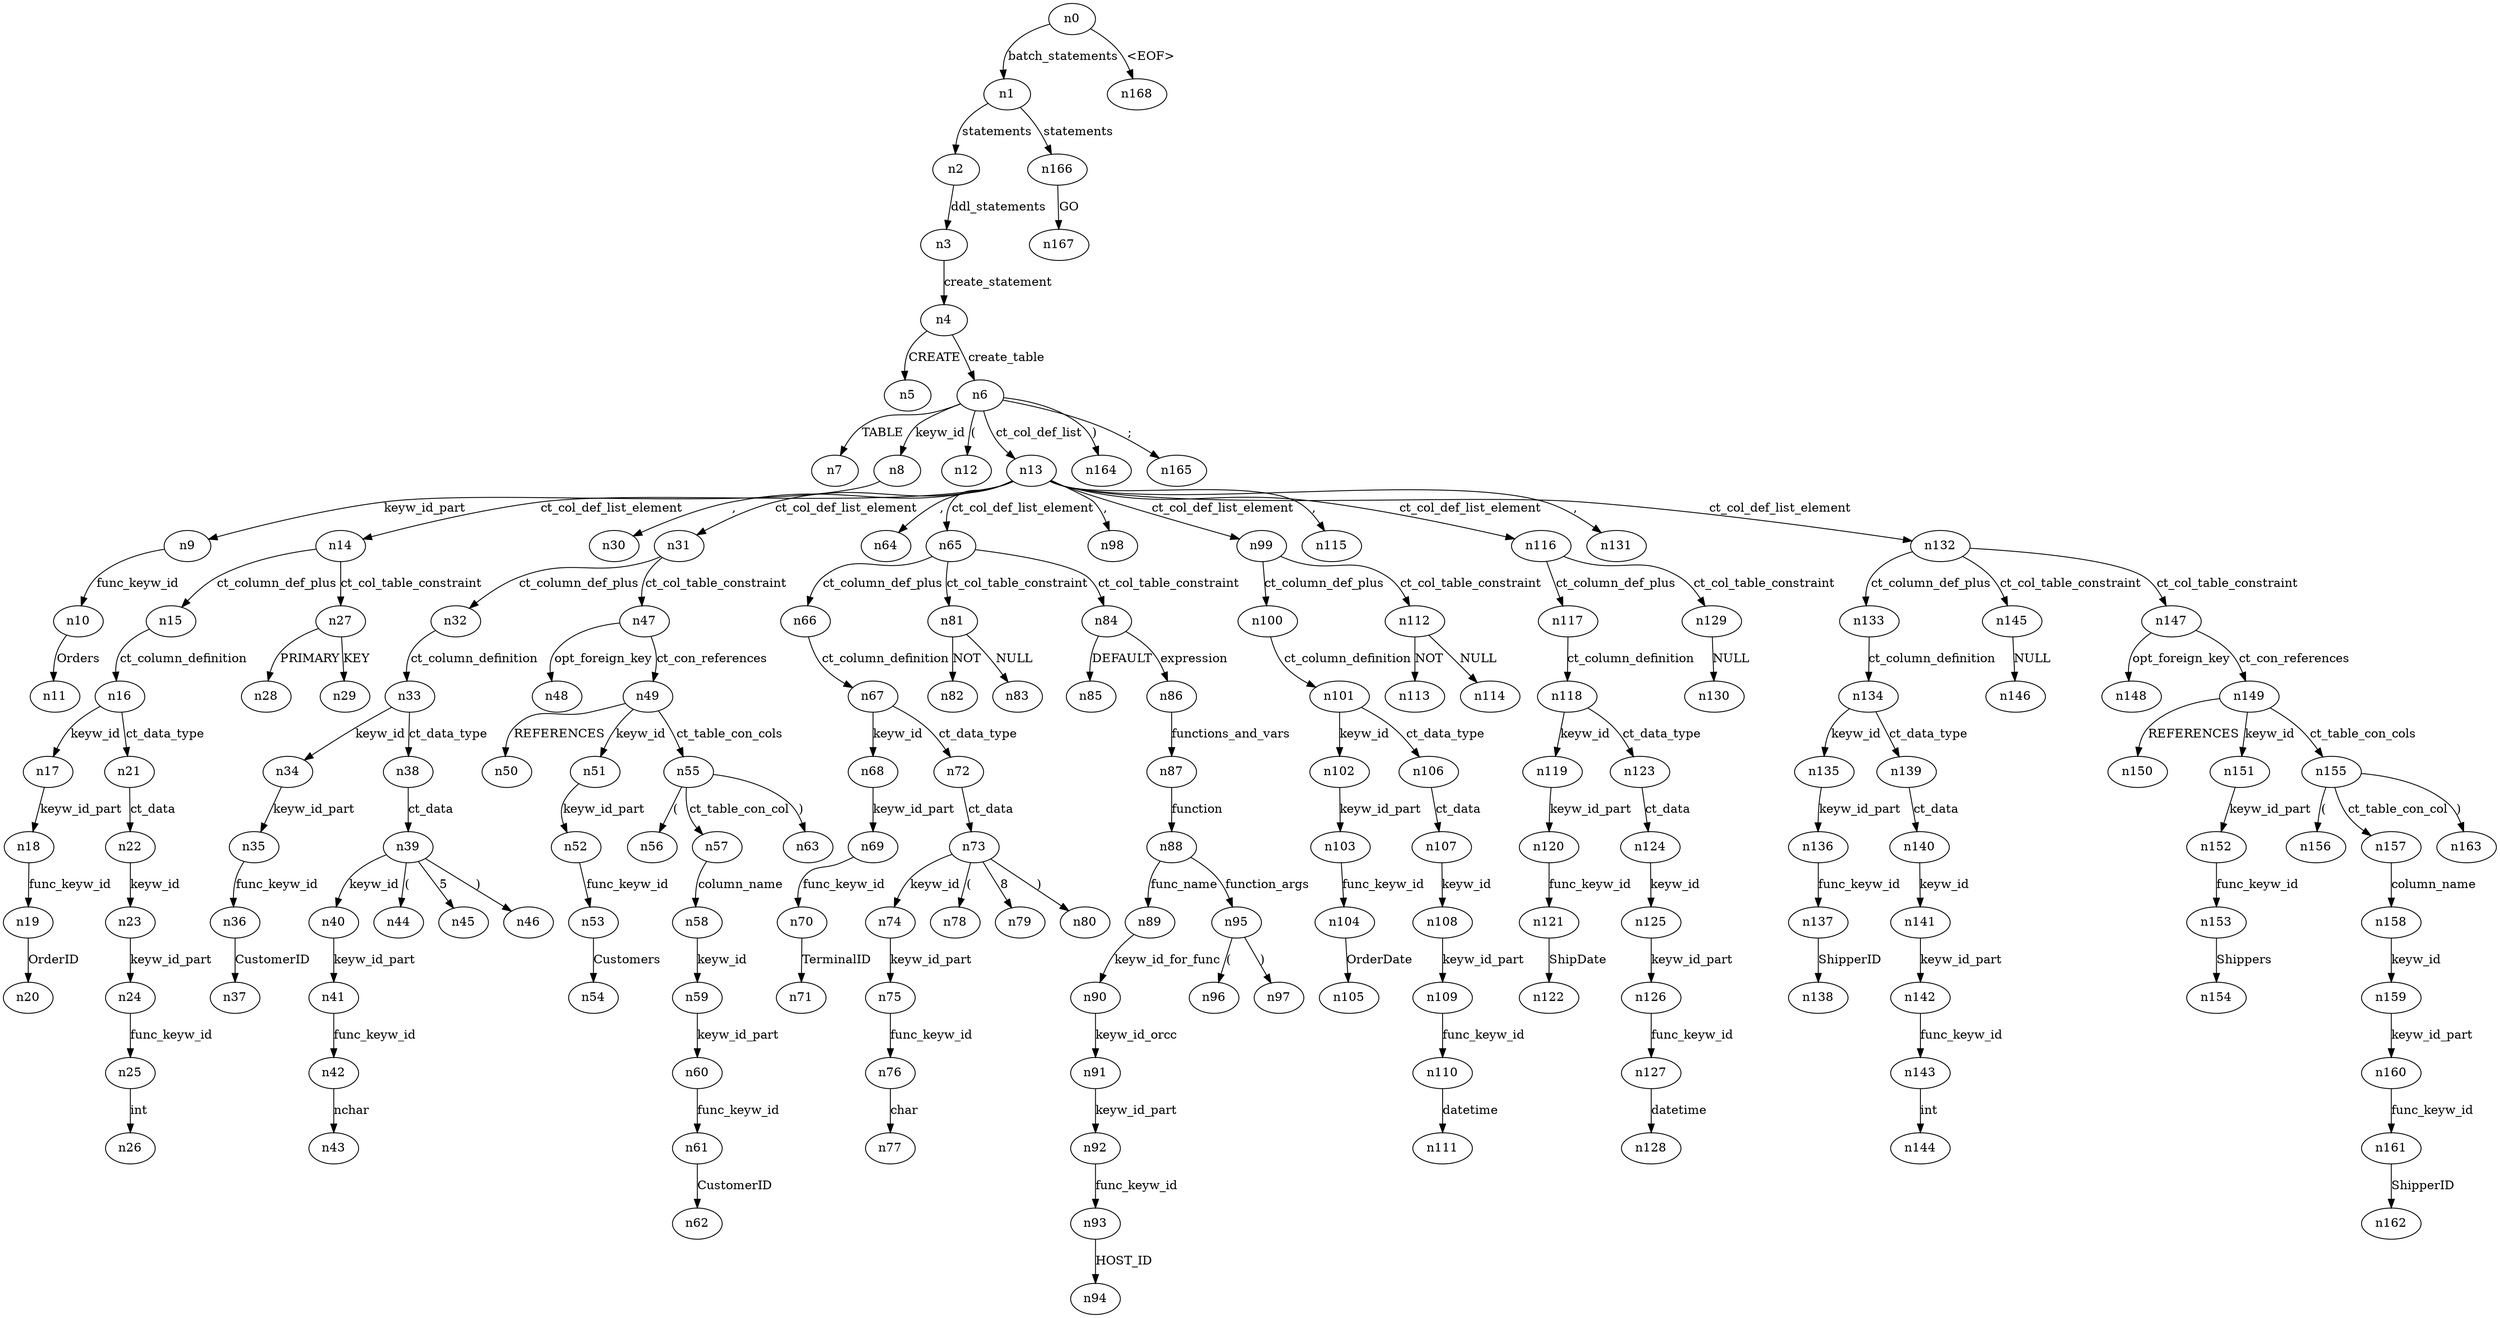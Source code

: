 digraph ParseTree {
  n0 -> n1 [label="batch_statements"];
  n1 -> n2 [label="statements"];
  n2 -> n3 [label="ddl_statements"];
  n3 -> n4 [label="create_statement"];
  n4 -> n5 [label="CREATE"];
  n4 -> n6 [label="create_table"];
  n6 -> n7 [label="TABLE"];
  n6 -> n8 [label="keyw_id"];
  n8 -> n9 [label="keyw_id_part"];
  n9 -> n10 [label="func_keyw_id"];
  n10 -> n11 [label="Orders"];
  n6 -> n12 [label="("];
  n6 -> n13 [label="ct_col_def_list"];
  n13 -> n14 [label="ct_col_def_list_element"];
  n14 -> n15 [label="ct_column_def_plus"];
  n15 -> n16 [label="ct_column_definition"];
  n16 -> n17 [label="keyw_id"];
  n17 -> n18 [label="keyw_id_part"];
  n18 -> n19 [label="func_keyw_id"];
  n19 -> n20 [label="OrderID"];
  n16 -> n21 [label="ct_data_type"];
  n21 -> n22 [label="ct_data"];
  n22 -> n23 [label="keyw_id"];
  n23 -> n24 [label="keyw_id_part"];
  n24 -> n25 [label="func_keyw_id"];
  n25 -> n26 [label="int"];
  n14 -> n27 [label="ct_col_table_constraint"];
  n27 -> n28 [label="PRIMARY"];
  n27 -> n29 [label="KEY"];
  n13 -> n30 [label=","];
  n13 -> n31 [label="ct_col_def_list_element"];
  n31 -> n32 [label="ct_column_def_plus"];
  n32 -> n33 [label="ct_column_definition"];
  n33 -> n34 [label="keyw_id"];
  n34 -> n35 [label="keyw_id_part"];
  n35 -> n36 [label="func_keyw_id"];
  n36 -> n37 [label="CustomerID"];
  n33 -> n38 [label="ct_data_type"];
  n38 -> n39 [label="ct_data"];
  n39 -> n40 [label="keyw_id"];
  n40 -> n41 [label="keyw_id_part"];
  n41 -> n42 [label="func_keyw_id"];
  n42 -> n43 [label="nchar"];
  n39 -> n44 [label="("];
  n39 -> n45 [label="5"];
  n39 -> n46 [label=")"];
  n31 -> n47 [label="ct_col_table_constraint"];
  n47 -> n48 [label="opt_foreign_key"];
  n47 -> n49 [label="ct_con_references"];
  n49 -> n50 [label="REFERENCES"];
  n49 -> n51 [label="keyw_id"];
  n51 -> n52 [label="keyw_id_part"];
  n52 -> n53 [label="func_keyw_id"];
  n53 -> n54 [label="Customers"];
  n49 -> n55 [label="ct_table_con_cols"];
  n55 -> n56 [label="("];
  n55 -> n57 [label="ct_table_con_col"];
  n57 -> n58 [label="column_name"];
  n58 -> n59 [label="keyw_id"];
  n59 -> n60 [label="keyw_id_part"];
  n60 -> n61 [label="func_keyw_id"];
  n61 -> n62 [label="CustomerID"];
  n55 -> n63 [label=")"];
  n13 -> n64 [label=","];
  n13 -> n65 [label="ct_col_def_list_element"];
  n65 -> n66 [label="ct_column_def_plus"];
  n66 -> n67 [label="ct_column_definition"];
  n67 -> n68 [label="keyw_id"];
  n68 -> n69 [label="keyw_id_part"];
  n69 -> n70 [label="func_keyw_id"];
  n70 -> n71 [label="TerminalID"];
  n67 -> n72 [label="ct_data_type"];
  n72 -> n73 [label="ct_data"];
  n73 -> n74 [label="keyw_id"];
  n74 -> n75 [label="keyw_id_part"];
  n75 -> n76 [label="func_keyw_id"];
  n76 -> n77 [label="char"];
  n73 -> n78 [label="("];
  n73 -> n79 [label="8"];
  n73 -> n80 [label=")"];
  n65 -> n81 [label="ct_col_table_constraint"];
  n81 -> n82 [label="NOT"];
  n81 -> n83 [label="NULL"];
  n65 -> n84 [label="ct_col_table_constraint"];
  n84 -> n85 [label="DEFAULT"];
  n84 -> n86 [label="expression"];
  n86 -> n87 [label="functions_and_vars"];
  n87 -> n88 [label="function"];
  n88 -> n89 [label="func_name"];
  n89 -> n90 [label="keyw_id_for_func"];
  n90 -> n91 [label="keyw_id_orcc"];
  n91 -> n92 [label="keyw_id_part"];
  n92 -> n93 [label="func_keyw_id"];
  n93 -> n94 [label="HOST_ID"];
  n88 -> n95 [label="function_args"];
  n95 -> n96 [label="("];
  n95 -> n97 [label=")"];
  n13 -> n98 [label=","];
  n13 -> n99 [label="ct_col_def_list_element"];
  n99 -> n100 [label="ct_column_def_plus"];
  n100 -> n101 [label="ct_column_definition"];
  n101 -> n102 [label="keyw_id"];
  n102 -> n103 [label="keyw_id_part"];
  n103 -> n104 [label="func_keyw_id"];
  n104 -> n105 [label="OrderDate"];
  n101 -> n106 [label="ct_data_type"];
  n106 -> n107 [label="ct_data"];
  n107 -> n108 [label="keyw_id"];
  n108 -> n109 [label="keyw_id_part"];
  n109 -> n110 [label="func_keyw_id"];
  n110 -> n111 [label="datetime"];
  n99 -> n112 [label="ct_col_table_constraint"];
  n112 -> n113 [label="NOT"];
  n112 -> n114 [label="NULL"];
  n13 -> n115 [label=","];
  n13 -> n116 [label="ct_col_def_list_element"];
  n116 -> n117 [label="ct_column_def_plus"];
  n117 -> n118 [label="ct_column_definition"];
  n118 -> n119 [label="keyw_id"];
  n119 -> n120 [label="keyw_id_part"];
  n120 -> n121 [label="func_keyw_id"];
  n121 -> n122 [label="ShipDate"];
  n118 -> n123 [label="ct_data_type"];
  n123 -> n124 [label="ct_data"];
  n124 -> n125 [label="keyw_id"];
  n125 -> n126 [label="keyw_id_part"];
  n126 -> n127 [label="func_keyw_id"];
  n127 -> n128 [label="datetime"];
  n116 -> n129 [label="ct_col_table_constraint"];
  n129 -> n130 [label="NULL"];
  n13 -> n131 [label=","];
  n13 -> n132 [label="ct_col_def_list_element"];
  n132 -> n133 [label="ct_column_def_plus"];
  n133 -> n134 [label="ct_column_definition"];
  n134 -> n135 [label="keyw_id"];
  n135 -> n136 [label="keyw_id_part"];
  n136 -> n137 [label="func_keyw_id"];
  n137 -> n138 [label="ShipperID"];
  n134 -> n139 [label="ct_data_type"];
  n139 -> n140 [label="ct_data"];
  n140 -> n141 [label="keyw_id"];
  n141 -> n142 [label="keyw_id_part"];
  n142 -> n143 [label="func_keyw_id"];
  n143 -> n144 [label="int"];
  n132 -> n145 [label="ct_col_table_constraint"];
  n145 -> n146 [label="NULL"];
  n132 -> n147 [label="ct_col_table_constraint"];
  n147 -> n148 [label="opt_foreign_key"];
  n147 -> n149 [label="ct_con_references"];
  n149 -> n150 [label="REFERENCES"];
  n149 -> n151 [label="keyw_id"];
  n151 -> n152 [label="keyw_id_part"];
  n152 -> n153 [label="func_keyw_id"];
  n153 -> n154 [label="Shippers"];
  n149 -> n155 [label="ct_table_con_cols"];
  n155 -> n156 [label="("];
  n155 -> n157 [label="ct_table_con_col"];
  n157 -> n158 [label="column_name"];
  n158 -> n159 [label="keyw_id"];
  n159 -> n160 [label="keyw_id_part"];
  n160 -> n161 [label="func_keyw_id"];
  n161 -> n162 [label="ShipperID"];
  n155 -> n163 [label=")"];
  n6 -> n164 [label=")"];
  n6 -> n165 [label=";"];
  n1 -> n166 [label="statements"];
  n166 -> n167 [label="GO"];
  n0 -> n168 [label="<EOF>"];
}